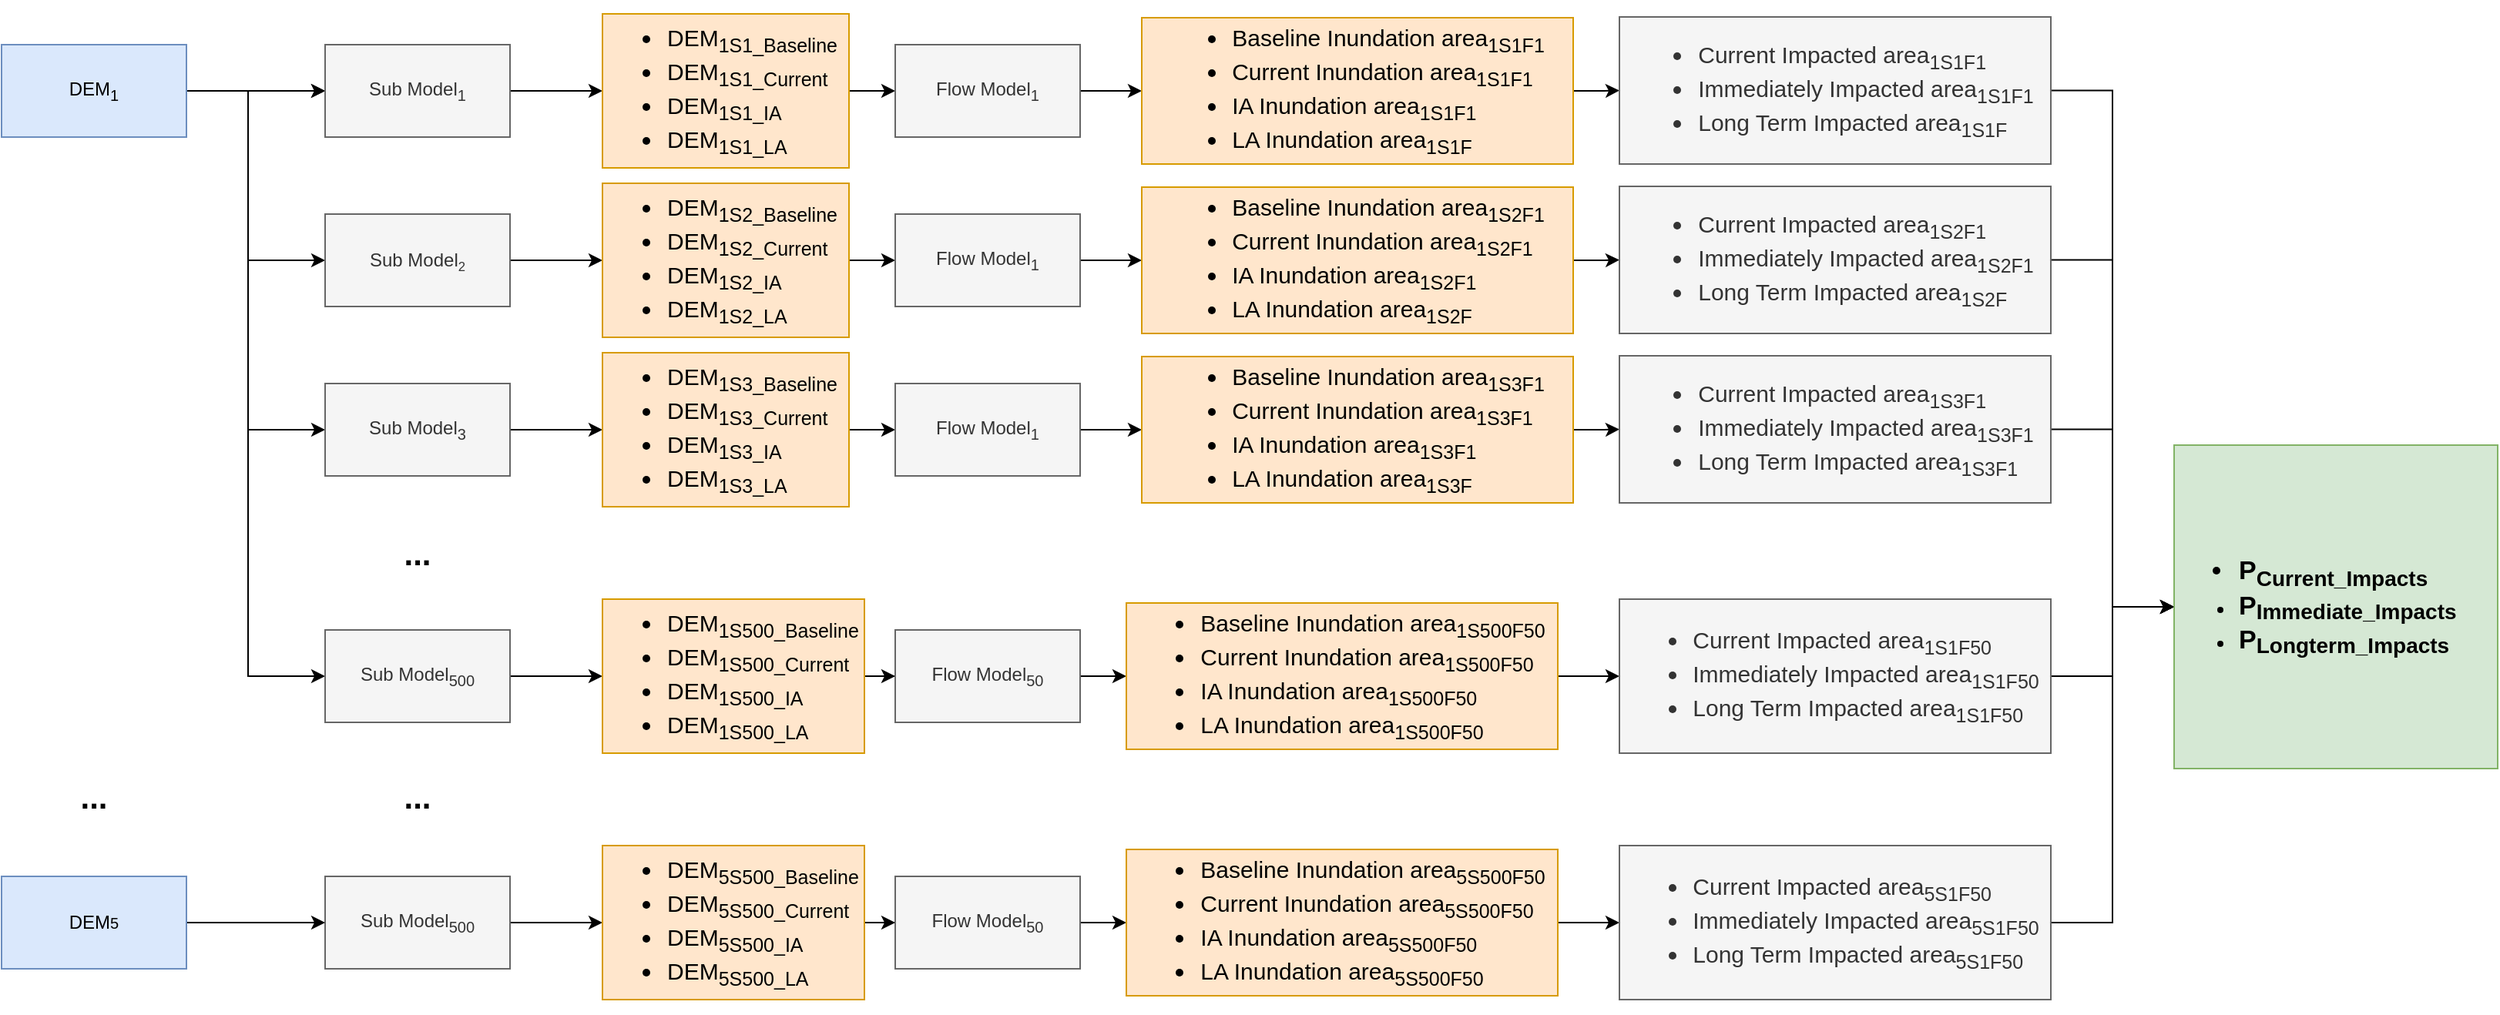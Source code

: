 <mxfile version="22.1.21" type="github">
  <diagram name="Page-1" id="-Qfp89TB7cpaRXaCVrgq">
    <mxGraphModel dx="2963" dy="1629" grid="1" gridSize="10" guides="1" tooltips="1" connect="1" arrows="1" fold="1" page="1" pageScale="1" pageWidth="1654" pageHeight="1169" math="0" shadow="0">
      <root>
        <mxCell id="0" />
        <mxCell id="1" parent="0" />
        <mxCell id="ByYncmj56QXi_yfbcFDC-7" value="" style="edgeStyle=orthogonalEdgeStyle;rounded=0;orthogonalLoop=1;jettySize=auto;html=1;" edge="1" parent="1" source="3YSTLiqjNnNqbeXAGMGi-1" target="ByYncmj56QXi_yfbcFDC-6">
          <mxGeometry relative="1" as="geometry" />
        </mxCell>
        <mxCell id="ByYncmj56QXi_yfbcFDC-8" value="" style="edgeStyle=orthogonalEdgeStyle;rounded=0;orthogonalLoop=1;jettySize=auto;html=1;" edge="1" parent="1" source="3YSTLiqjNnNqbeXAGMGi-1" target="ByYncmj56QXi_yfbcFDC-6">
          <mxGeometry relative="1" as="geometry" />
        </mxCell>
        <mxCell id="ByYncmj56QXi_yfbcFDC-10" value="" style="edgeStyle=orthogonalEdgeStyle;rounded=0;orthogonalLoop=1;jettySize=auto;html=1;entryX=0;entryY=0.5;entryDx=0;entryDy=0;" edge="1" parent="1" source="3YSTLiqjNnNqbeXAGMGi-1" target="ByYncmj56QXi_yfbcFDC-9">
          <mxGeometry relative="1" as="geometry">
            <Array as="points">
              <mxPoint x="190" y="110" />
              <mxPoint x="190" y="220" />
            </Array>
          </mxGeometry>
        </mxCell>
        <mxCell id="ByYncmj56QXi_yfbcFDC-15" style="edgeStyle=orthogonalEdgeStyle;rounded=0;orthogonalLoop=1;jettySize=auto;html=1;entryX=0;entryY=0.5;entryDx=0;entryDy=0;" edge="1" parent="1" source="3YSTLiqjNnNqbeXAGMGi-1" target="ByYncmj56QXi_yfbcFDC-16">
          <mxGeometry relative="1" as="geometry">
            <mxPoint x="230" y="360" as="targetPoint" />
            <Array as="points">
              <mxPoint x="190" y="110" />
              <mxPoint x="190" y="490" />
            </Array>
          </mxGeometry>
        </mxCell>
        <mxCell id="ByYncmj56QXi_yfbcFDC-26" style="edgeStyle=orthogonalEdgeStyle;rounded=0;orthogonalLoop=1;jettySize=auto;html=1;entryX=0;entryY=0.5;entryDx=0;entryDy=0;" edge="1" parent="1" source="3YSTLiqjNnNqbeXAGMGi-1" target="ByYncmj56QXi_yfbcFDC-11">
          <mxGeometry relative="1" as="geometry">
            <Array as="points">
              <mxPoint x="190" y="110" />
              <mxPoint x="190" y="330" />
            </Array>
          </mxGeometry>
        </mxCell>
        <mxCell id="3YSTLiqjNnNqbeXAGMGi-1" value="DEM&lt;sub&gt;1&lt;/sub&gt;" style="rounded=0;whiteSpace=wrap;html=1;fillColor=#dae8fc;strokeColor=#6c8ebf;" parent="1" vertex="1">
          <mxGeometry x="30" y="80" width="120" height="60" as="geometry" />
        </mxCell>
        <mxCell id="ByYncmj56QXi_yfbcFDC-22" style="edgeStyle=orthogonalEdgeStyle;rounded=0;orthogonalLoop=1;jettySize=auto;html=1;entryX=0;entryY=0.5;entryDx=0;entryDy=0;" edge="1" parent="1" source="ByYncmj56QXi_yfbcFDC-6" target="ByYncmj56QXi_yfbcFDC-20">
          <mxGeometry relative="1" as="geometry" />
        </mxCell>
        <mxCell id="ByYncmj56QXi_yfbcFDC-6" value="Sub Model&lt;sub&gt;1&lt;/sub&gt;" style="rounded=0;whiteSpace=wrap;html=1;fillColor=#f5f5f5;strokeColor=#666666;fontColor=#333333;" vertex="1" parent="1">
          <mxGeometry x="240" y="80" width="120" height="60" as="geometry" />
        </mxCell>
        <mxCell id="ByYncmj56QXi_yfbcFDC-28" value="" style="edgeStyle=orthogonalEdgeStyle;rounded=0;orthogonalLoop=1;jettySize=auto;html=1;" edge="1" parent="1" source="ByYncmj56QXi_yfbcFDC-9" target="ByYncmj56QXi_yfbcFDC-23">
          <mxGeometry relative="1" as="geometry" />
        </mxCell>
        <mxCell id="ByYncmj56QXi_yfbcFDC-9" value="Sub Model&lt;span style=&quot;font-size: 10px;&quot;&gt;&lt;sub&gt;2&lt;/sub&gt;&lt;/span&gt;" style="rounded=0;whiteSpace=wrap;html=1;fillColor=#f5f5f5;strokeColor=#666666;fontColor=#333333;" vertex="1" parent="1">
          <mxGeometry x="240" y="190" width="120" height="60" as="geometry" />
        </mxCell>
        <mxCell id="ByYncmj56QXi_yfbcFDC-29" value="" style="edgeStyle=orthogonalEdgeStyle;rounded=0;orthogonalLoop=1;jettySize=auto;html=1;" edge="1" parent="1" source="ByYncmj56QXi_yfbcFDC-11" target="ByYncmj56QXi_yfbcFDC-24">
          <mxGeometry relative="1" as="geometry" />
        </mxCell>
        <mxCell id="ByYncmj56QXi_yfbcFDC-11" value="Sub Model&lt;sub&gt;3&lt;/sub&gt;" style="rounded=0;whiteSpace=wrap;html=1;fillColor=#f5f5f5;strokeColor=#666666;fontColor=#333333;" vertex="1" parent="1">
          <mxGeometry x="240" y="300" width="120" height="60" as="geometry" />
        </mxCell>
        <mxCell id="ByYncmj56QXi_yfbcFDC-30" value="" style="edgeStyle=orthogonalEdgeStyle;rounded=0;orthogonalLoop=1;jettySize=auto;html=1;" edge="1" parent="1" source="ByYncmj56QXi_yfbcFDC-16" target="ByYncmj56QXi_yfbcFDC-27">
          <mxGeometry relative="1" as="geometry" />
        </mxCell>
        <mxCell id="ByYncmj56QXi_yfbcFDC-16" value="Sub Model&lt;sub&gt;500&lt;/sub&gt;" style="rounded=0;whiteSpace=wrap;html=1;fillColor=#f5f5f5;strokeColor=#666666;fontColor=#333333;" vertex="1" parent="1">
          <mxGeometry x="240" y="460" width="120" height="60" as="geometry" />
        </mxCell>
        <mxCell id="ByYncmj56QXi_yfbcFDC-19" value="&lt;font style=&quot;font-size: 21px;&quot;&gt;&lt;b&gt;...&lt;/b&gt;&lt;/font&gt;" style="text;html=1;strokeColor=none;fillColor=none;align=center;verticalAlign=middle;whiteSpace=wrap;rounded=0;" vertex="1" parent="1">
          <mxGeometry x="270" y="380" width="60" height="60" as="geometry" />
        </mxCell>
        <mxCell id="ByYncmj56QXi_yfbcFDC-36" value="" style="edgeStyle=orthogonalEdgeStyle;rounded=0;orthogonalLoop=1;jettySize=auto;html=1;" edge="1" parent="1" source="ByYncmj56QXi_yfbcFDC-20" target="ByYncmj56QXi_yfbcFDC-35">
          <mxGeometry relative="1" as="geometry" />
        </mxCell>
        <mxCell id="ByYncmj56QXi_yfbcFDC-20" value="&lt;ul style=&quot;font-size: 15px;&quot;&gt;&lt;li style=&quot;&quot;&gt;DEM&lt;sub style=&quot;border-color: var(--border-color);&quot;&gt;1S1_Baseline&lt;/sub&gt;&lt;/li&gt;&lt;li style=&quot;border-color: var(--border-color);&quot;&gt;DEM&lt;sub style=&quot;border-color: var(--border-color);&quot;&gt;1S1_Current&lt;/sub&gt;&lt;/li&gt;&lt;li style=&quot;border-color: var(--border-color);&quot;&gt;DEM&lt;sub style=&quot;border-color: var(--border-color);&quot;&gt;1S1_IA&lt;/sub&gt;&lt;/li&gt;&lt;li style=&quot;border-color: var(--border-color);&quot;&gt;DEM&lt;sub style=&quot;border-color: var(--border-color);&quot;&gt;1S1_LA&lt;/sub&gt;&lt;/li&gt;&lt;/ul&gt;" style="rounded=0;whiteSpace=wrap;html=1;align=left;fillColor=#ffe6cc;strokeColor=#d79b00;" vertex="1" parent="1">
          <mxGeometry x="420" y="60" width="160" height="100" as="geometry" />
        </mxCell>
        <mxCell id="ByYncmj56QXi_yfbcFDC-43" style="edgeStyle=orthogonalEdgeStyle;rounded=0;orthogonalLoop=1;jettySize=auto;html=1;entryX=0;entryY=0.5;entryDx=0;entryDy=0;" edge="1" parent="1" source="ByYncmj56QXi_yfbcFDC-23" target="ByYncmj56QXi_yfbcFDC-42">
          <mxGeometry relative="1" as="geometry" />
        </mxCell>
        <mxCell id="ByYncmj56QXi_yfbcFDC-23" value="&lt;ul style=&quot;font-size: 15px;&quot;&gt;&lt;li style=&quot;&quot;&gt;DEM&lt;sub style=&quot;border-color: var(--border-color);&quot;&gt;1S2_Baseline&lt;/sub&gt;&lt;/li&gt;&lt;li style=&quot;border-color: var(--border-color);&quot;&gt;DEM&lt;sub style=&quot;border-color: var(--border-color);&quot;&gt;1S2_Current&lt;/sub&gt;&lt;/li&gt;&lt;li style=&quot;border-color: var(--border-color);&quot;&gt;DEM&lt;sub style=&quot;border-color: var(--border-color);&quot;&gt;1S2_IA&lt;/sub&gt;&lt;/li&gt;&lt;li style=&quot;border-color: var(--border-color);&quot;&gt;DEM&lt;sub style=&quot;border-color: var(--border-color);&quot;&gt;1S2_LA&lt;/sub&gt;&lt;/li&gt;&lt;/ul&gt;" style="rounded=0;whiteSpace=wrap;html=1;align=left;fillColor=#ffe6cc;strokeColor=#d79b00;" vertex="1" parent="1">
          <mxGeometry x="420" y="170" width="160" height="100" as="geometry" />
        </mxCell>
        <mxCell id="ByYncmj56QXi_yfbcFDC-45" style="edgeStyle=orthogonalEdgeStyle;rounded=0;orthogonalLoop=1;jettySize=auto;html=1;" edge="1" parent="1" source="ByYncmj56QXi_yfbcFDC-24" target="ByYncmj56QXi_yfbcFDC-44">
          <mxGeometry relative="1" as="geometry" />
        </mxCell>
        <mxCell id="ByYncmj56QXi_yfbcFDC-24" value="&lt;ul style=&quot;font-size: 15px;&quot;&gt;&lt;li style=&quot;&quot;&gt;DEM&lt;sub style=&quot;border-color: var(--border-color);&quot;&gt;1S3_Baseline&lt;/sub&gt;&lt;/li&gt;&lt;li style=&quot;border-color: var(--border-color);&quot;&gt;DEM&lt;sub style=&quot;border-color: var(--border-color);&quot;&gt;1S3_Current&lt;/sub&gt;&lt;/li&gt;&lt;li style=&quot;border-color: var(--border-color);&quot;&gt;DEM&lt;sub style=&quot;border-color: var(--border-color);&quot;&gt;1S3_IA&lt;/sub&gt;&lt;/li&gt;&lt;li style=&quot;border-color: var(--border-color);&quot;&gt;DEM&lt;sub style=&quot;border-color: var(--border-color);&quot;&gt;1S3_LA&lt;/sub&gt;&lt;/li&gt;&lt;/ul&gt;" style="rounded=0;whiteSpace=wrap;html=1;align=left;fillColor=#ffe6cc;strokeColor=#d79b00;" vertex="1" parent="1">
          <mxGeometry x="420" y="280" width="160" height="100" as="geometry" />
        </mxCell>
        <mxCell id="ByYncmj56QXi_yfbcFDC-47" style="edgeStyle=orthogonalEdgeStyle;rounded=0;orthogonalLoop=1;jettySize=auto;html=1;entryX=0;entryY=0.5;entryDx=0;entryDy=0;" edge="1" parent="1" source="ByYncmj56QXi_yfbcFDC-27" target="ByYncmj56QXi_yfbcFDC-46">
          <mxGeometry relative="1" as="geometry" />
        </mxCell>
        <mxCell id="ByYncmj56QXi_yfbcFDC-27" value="&lt;ul style=&quot;font-size: 15px;&quot;&gt;&lt;li style=&quot;&quot;&gt;DEM&lt;sub style=&quot;border-color: var(--border-color);&quot;&gt;1S500_Baseline&lt;/sub&gt;&lt;/li&gt;&lt;li style=&quot;border-color: var(--border-color);&quot;&gt;DEM&lt;sub style=&quot;border-color: var(--border-color);&quot;&gt;1S500_Current&lt;/sub&gt;&lt;/li&gt;&lt;li style=&quot;border-color: var(--border-color);&quot;&gt;DEM&lt;sub style=&quot;border-color: var(--border-color);&quot;&gt;1S500_IA&lt;/sub&gt;&lt;/li&gt;&lt;li style=&quot;border-color: var(--border-color);&quot;&gt;DEM&lt;sub style=&quot;border-color: var(--border-color);&quot;&gt;1S500_LA&lt;/sub&gt;&lt;/li&gt;&lt;/ul&gt;" style="rounded=0;whiteSpace=wrap;html=1;align=left;fillColor=#ffe6cc;strokeColor=#d79b00;" vertex="1" parent="1">
          <mxGeometry x="420" y="440" width="170" height="100" as="geometry" />
        </mxCell>
        <mxCell id="ByYncmj56QXi_yfbcFDC-53" value="" style="edgeStyle=orthogonalEdgeStyle;rounded=0;orthogonalLoop=1;jettySize=auto;html=1;" edge="1" parent="1" source="ByYncmj56QXi_yfbcFDC-35" target="ByYncmj56QXi_yfbcFDC-52">
          <mxGeometry relative="1" as="geometry" />
        </mxCell>
        <mxCell id="ByYncmj56QXi_yfbcFDC-35" value="Flow Model&lt;sub&gt;1&lt;br&gt;&lt;/sub&gt;" style="whiteSpace=wrap;html=1;align=center;fillColor=#f5f5f5;strokeColor=#666666;rounded=0;fontColor=#333333;" vertex="1" parent="1">
          <mxGeometry x="610" y="80" width="120" height="60" as="geometry" />
        </mxCell>
        <mxCell id="ByYncmj56QXi_yfbcFDC-57" style="edgeStyle=orthogonalEdgeStyle;rounded=0;orthogonalLoop=1;jettySize=auto;html=1;entryX=0;entryY=0.5;entryDx=0;entryDy=0;" edge="1" parent="1" source="ByYncmj56QXi_yfbcFDC-42" target="ByYncmj56QXi_yfbcFDC-54">
          <mxGeometry relative="1" as="geometry" />
        </mxCell>
        <mxCell id="ByYncmj56QXi_yfbcFDC-42" value="Flow Model&lt;sub&gt;1&lt;br&gt;&lt;/sub&gt;" style="whiteSpace=wrap;html=1;align=center;fillColor=#f5f5f5;strokeColor=#666666;rounded=0;fontColor=#333333;" vertex="1" parent="1">
          <mxGeometry x="610" y="190" width="120" height="60" as="geometry" />
        </mxCell>
        <mxCell id="ByYncmj56QXi_yfbcFDC-58" style="edgeStyle=orthogonalEdgeStyle;rounded=0;orthogonalLoop=1;jettySize=auto;html=1;" edge="1" parent="1" source="ByYncmj56QXi_yfbcFDC-44" target="ByYncmj56QXi_yfbcFDC-55">
          <mxGeometry relative="1" as="geometry" />
        </mxCell>
        <mxCell id="ByYncmj56QXi_yfbcFDC-44" value="Flow Model&lt;sub&gt;1&lt;br&gt;&lt;/sub&gt;" style="whiteSpace=wrap;html=1;align=center;fillColor=#f5f5f5;strokeColor=#666666;rounded=0;fontColor=#333333;" vertex="1" parent="1">
          <mxGeometry x="610" y="300" width="120" height="60" as="geometry" />
        </mxCell>
        <mxCell id="ByYncmj56QXi_yfbcFDC-59" style="edgeStyle=orthogonalEdgeStyle;rounded=0;orthogonalLoop=1;jettySize=auto;html=1;entryX=0;entryY=0.5;entryDx=0;entryDy=0;" edge="1" parent="1" source="ByYncmj56QXi_yfbcFDC-46" target="ByYncmj56QXi_yfbcFDC-56">
          <mxGeometry relative="1" as="geometry" />
        </mxCell>
        <mxCell id="ByYncmj56QXi_yfbcFDC-46" value="Flow Model&lt;sub&gt;50&lt;br&gt;&lt;/sub&gt;" style="whiteSpace=wrap;html=1;align=center;fillColor=#f5f5f5;strokeColor=#666666;rounded=0;fontColor=#333333;" vertex="1" parent="1">
          <mxGeometry x="610" y="460" width="120" height="60" as="geometry" />
        </mxCell>
        <mxCell id="ByYncmj56QXi_yfbcFDC-61" value="" style="edgeStyle=orthogonalEdgeStyle;rounded=0;orthogonalLoop=1;jettySize=auto;html=1;" edge="1" parent="1" source="ByYncmj56QXi_yfbcFDC-52" target="ByYncmj56QXi_yfbcFDC-60">
          <mxGeometry relative="1" as="geometry" />
        </mxCell>
        <mxCell id="ByYncmj56QXi_yfbcFDC-52" value="&lt;ul style=&quot;font-size: 15px;&quot;&gt;&lt;li style=&quot;text-align: left;&quot;&gt;Baseline Inundation area&lt;sub&gt;1S1F1&lt;/sub&gt;&lt;/li&gt;&lt;li style=&quot;border-color: var(--border-color); text-align: left;&quot;&gt;Current Inundation area&lt;sub style=&quot;border-color: var(--border-color);&quot;&gt;1S1F1&lt;/sub&gt;&lt;/li&gt;&lt;li style=&quot;border-color: var(--border-color); text-align: left;&quot;&gt;IA Inundation area&lt;sub style=&quot;border-color: var(--border-color);&quot;&gt;1S1F1&lt;/sub&gt;&lt;/li&gt;&lt;li style=&quot;border-color: var(--border-color); text-align: left;&quot;&gt;LA Inundation area&lt;sub style=&quot;border-color: var(--border-color);&quot;&gt;1S1F&lt;br&gt;&lt;/sub&gt;&lt;/li&gt;&lt;/ul&gt;" style="whiteSpace=wrap;html=1;align=center;fillColor=#ffe6cc;strokeColor=#d79b00;rounded=0;" vertex="1" parent="1">
          <mxGeometry x="770" y="62.5" width="280" height="95" as="geometry" />
        </mxCell>
        <mxCell id="ByYncmj56QXi_yfbcFDC-63" value="" style="edgeStyle=orthogonalEdgeStyle;rounded=0;orthogonalLoop=1;jettySize=auto;html=1;" edge="1" parent="1" source="ByYncmj56QXi_yfbcFDC-54" target="ByYncmj56QXi_yfbcFDC-62">
          <mxGeometry relative="1" as="geometry" />
        </mxCell>
        <mxCell id="ByYncmj56QXi_yfbcFDC-54" value="&lt;ul style=&quot;font-size: 15px;&quot;&gt;&lt;li style=&quot;border-color: var(--border-color); text-align: left;&quot;&gt;Baseline Inundation area&lt;sub style=&quot;border-color: var(--border-color);&quot;&gt;1S2F1&lt;/sub&gt;&lt;/li&gt;&lt;li style=&quot;border-color: var(--border-color); text-align: left;&quot;&gt;Current Inundation area&lt;sub style=&quot;border-color: var(--border-color);&quot;&gt;1S2F1&lt;/sub&gt;&lt;/li&gt;&lt;li style=&quot;border-color: var(--border-color); text-align: left;&quot;&gt;IA Inundation area&lt;sub style=&quot;border-color: var(--border-color);&quot;&gt;1S2F1&lt;/sub&gt;&lt;/li&gt;&lt;li style=&quot;border-color: var(--border-color); text-align: left;&quot;&gt;LA Inundation area&lt;sub style=&quot;border-color: var(--border-color);&quot;&gt;1S2F&lt;/sub&gt;&lt;/li&gt;&lt;/ul&gt;" style="whiteSpace=wrap;html=1;align=center;fillColor=#ffe6cc;strokeColor=#d79b00;rounded=0;" vertex="1" parent="1">
          <mxGeometry x="770" y="172.5" width="280" height="95" as="geometry" />
        </mxCell>
        <mxCell id="ByYncmj56QXi_yfbcFDC-65" value="" style="edgeStyle=orthogonalEdgeStyle;rounded=0;orthogonalLoop=1;jettySize=auto;html=1;" edge="1" parent="1" source="ByYncmj56QXi_yfbcFDC-55" target="ByYncmj56QXi_yfbcFDC-64">
          <mxGeometry relative="1" as="geometry" />
        </mxCell>
        <mxCell id="ByYncmj56QXi_yfbcFDC-55" value="&lt;ul style=&quot;font-size: 15px;&quot;&gt;&lt;li style=&quot;border-color: var(--border-color); text-align: left;&quot;&gt;Baseline Inundation area&lt;sub style=&quot;border-color: var(--border-color);&quot;&gt;1S3F1&lt;/sub&gt;&lt;/li&gt;&lt;li style=&quot;border-color: var(--border-color); text-align: left;&quot;&gt;Current Inundation area&lt;sub style=&quot;border-color: var(--border-color);&quot;&gt;1S3F1&lt;/sub&gt;&lt;/li&gt;&lt;li style=&quot;border-color: var(--border-color); text-align: left;&quot;&gt;IA Inundation area&lt;sub style=&quot;border-color: var(--border-color);&quot;&gt;1S3F1&lt;/sub&gt;&lt;/li&gt;&lt;li style=&quot;border-color: var(--border-color); text-align: left;&quot;&gt;LA Inundation area&lt;sub style=&quot;border-color: var(--border-color);&quot;&gt;1S3F&lt;/sub&gt;&lt;/li&gt;&lt;/ul&gt;" style="whiteSpace=wrap;html=1;align=center;fillColor=#ffe6cc;strokeColor=#d79b00;rounded=0;" vertex="1" parent="1">
          <mxGeometry x="770" y="282.5" width="280" height="95" as="geometry" />
        </mxCell>
        <mxCell id="ByYncmj56QXi_yfbcFDC-67" value="" style="edgeStyle=orthogonalEdgeStyle;rounded=0;orthogonalLoop=1;jettySize=auto;html=1;" edge="1" parent="1" source="ByYncmj56QXi_yfbcFDC-56" target="ByYncmj56QXi_yfbcFDC-66">
          <mxGeometry relative="1" as="geometry" />
        </mxCell>
        <mxCell id="ByYncmj56QXi_yfbcFDC-56" value="&lt;ul style=&quot;font-size: 15px;&quot;&gt;&lt;li style=&quot;border-color: var(--border-color); text-align: left;&quot;&gt;Baseline Inundation area&lt;sub style=&quot;border-color: var(--border-color);&quot;&gt;1S500F50&lt;/sub&gt;&lt;/li&gt;&lt;li style=&quot;border-color: var(--border-color); text-align: left;&quot;&gt;Current Inundation area&lt;sub style=&quot;border-color: var(--border-color);&quot;&gt;1S500F50&lt;/sub&gt;&lt;/li&gt;&lt;li style=&quot;border-color: var(--border-color); text-align: left;&quot;&gt;IA Inundation area&lt;sub style=&quot;border-color: var(--border-color);&quot;&gt;1S500F50&lt;/sub&gt;&lt;/li&gt;&lt;li style=&quot;border-color: var(--border-color); text-align: left;&quot;&gt;LA Inundation area&lt;sub style=&quot;border-color: var(--border-color);&quot;&gt;1S500F50&lt;/sub&gt;&lt;/li&gt;&lt;/ul&gt;" style="whiteSpace=wrap;html=1;align=center;fillColor=#ffe6cc;strokeColor=#d79b00;rounded=0;" vertex="1" parent="1">
          <mxGeometry x="760" y="442.5" width="280" height="95" as="geometry" />
        </mxCell>
        <mxCell id="ByYncmj56QXi_yfbcFDC-69" style="edgeStyle=orthogonalEdgeStyle;rounded=0;orthogonalLoop=1;jettySize=auto;html=1;entryX=0;entryY=0.5;entryDx=0;entryDy=0;" edge="1" parent="1" source="ByYncmj56QXi_yfbcFDC-60" target="ByYncmj56QXi_yfbcFDC-68">
          <mxGeometry relative="1" as="geometry" />
        </mxCell>
        <mxCell id="ByYncmj56QXi_yfbcFDC-60" value="&lt;ul style=&quot;border-color: var(--border-color); font-size: 15px;&quot;&gt;&lt;li style=&quot;border-color: var(--border-color); text-align: left;&quot;&gt;Current Impacted area&lt;sub style=&quot;border-color: var(--border-color);&quot;&gt;1S1F1&lt;/sub&gt;&lt;/li&gt;&lt;li style=&quot;border-color: var(--border-color); text-align: left;&quot;&gt;Immediately Impacted area&lt;sub style=&quot;border-color: var(--border-color);&quot;&gt;1S1F1&lt;/sub&gt;&lt;/li&gt;&lt;li style=&quot;text-align: left; border-color: var(--border-color);&quot;&gt;Long Term Impacted area&lt;sub style=&quot;border-color: var(--border-color);&quot;&gt;1S1F&lt;/sub&gt;&lt;/li&gt;&lt;/ul&gt;" style="whiteSpace=wrap;html=1;align=center;fillColor=#f5f5f5;strokeColor=#666666;rounded=0;fontColor=#333333;" vertex="1" parent="1">
          <mxGeometry x="1080" y="62" width="280" height="95.5" as="geometry" />
        </mxCell>
        <mxCell id="ByYncmj56QXi_yfbcFDC-70" style="edgeStyle=orthogonalEdgeStyle;rounded=0;orthogonalLoop=1;jettySize=auto;html=1;entryX=0;entryY=0.5;entryDx=0;entryDy=0;" edge="1" parent="1" source="ByYncmj56QXi_yfbcFDC-62" target="ByYncmj56QXi_yfbcFDC-68">
          <mxGeometry relative="1" as="geometry" />
        </mxCell>
        <mxCell id="ByYncmj56QXi_yfbcFDC-62" value="&lt;ul style=&quot;border-color: var(--border-color); font-size: 15px;&quot;&gt;&lt;li style=&quot;border-color: var(--border-color); text-align: left;&quot;&gt;Current Impacted area&lt;sub style=&quot;border-color: var(--border-color);&quot;&gt;1S2F1&lt;/sub&gt;&lt;/li&gt;&lt;li style=&quot;border-color: var(--border-color); text-align: left;&quot;&gt;Immediately Impacted area&lt;sub style=&quot;border-color: var(--border-color);&quot;&gt;1S2F1&lt;/sub&gt;&lt;/li&gt;&lt;li style=&quot;text-align: left; border-color: var(--border-color);&quot;&gt;Long Term Impacted area&lt;sub style=&quot;border-color: var(--border-color);&quot;&gt;1S2F&lt;/sub&gt;&lt;/li&gt;&lt;/ul&gt;" style="whiteSpace=wrap;html=1;align=center;fillColor=#f5f5f5;strokeColor=#666666;rounded=0;fontColor=#333333;" vertex="1" parent="1">
          <mxGeometry x="1080" y="172" width="280" height="95.5" as="geometry" />
        </mxCell>
        <mxCell id="ByYncmj56QXi_yfbcFDC-71" style="edgeStyle=orthogonalEdgeStyle;rounded=0;orthogonalLoop=1;jettySize=auto;html=1;" edge="1" parent="1" source="ByYncmj56QXi_yfbcFDC-64" target="ByYncmj56QXi_yfbcFDC-68">
          <mxGeometry relative="1" as="geometry" />
        </mxCell>
        <mxCell id="ByYncmj56QXi_yfbcFDC-64" value="&lt;ul style=&quot;border-color: var(--border-color); font-size: 15px;&quot;&gt;&lt;li style=&quot;border-color: var(--border-color); text-align: left;&quot;&gt;Current Impacted area&lt;sub style=&quot;border-color: var(--border-color);&quot;&gt;1S3F1&lt;/sub&gt;&lt;/li&gt;&lt;li style=&quot;border-color: var(--border-color); text-align: left;&quot;&gt;Immediately Impacted area&lt;sub style=&quot;border-color: var(--border-color);&quot;&gt;1S3F1&lt;/sub&gt;&lt;/li&gt;&lt;li style=&quot;text-align: left; border-color: var(--border-color);&quot;&gt;Long Term Impacted area&lt;sub style=&quot;border-color: var(--border-color);&quot;&gt;1S3F1&lt;/sub&gt;&lt;/li&gt;&lt;/ul&gt;" style="whiteSpace=wrap;html=1;align=center;fillColor=#f5f5f5;strokeColor=#666666;rounded=0;fontColor=#333333;" vertex="1" parent="1">
          <mxGeometry x="1080" y="282" width="280" height="95.5" as="geometry" />
        </mxCell>
        <mxCell id="ByYncmj56QXi_yfbcFDC-72" style="edgeStyle=orthogonalEdgeStyle;rounded=0;orthogonalLoop=1;jettySize=auto;html=1;entryX=0;entryY=0.5;entryDx=0;entryDy=0;" edge="1" parent="1" source="ByYncmj56QXi_yfbcFDC-66" target="ByYncmj56QXi_yfbcFDC-68">
          <mxGeometry relative="1" as="geometry">
            <mxPoint x="1430" y="300" as="targetPoint" />
          </mxGeometry>
        </mxCell>
        <mxCell id="ByYncmj56QXi_yfbcFDC-66" value="&lt;ul style=&quot;border-color: var(--border-color); font-size: 15px;&quot;&gt;&lt;li style=&quot;border-color: var(--border-color); text-align: left;&quot;&gt;Current Impacted area&lt;sub style=&quot;border-color: var(--border-color);&quot;&gt;1S1F50&lt;/sub&gt;&lt;/li&gt;&lt;li style=&quot;border-color: var(--border-color); text-align: left;&quot;&gt;Immediately Impacted area&lt;sub style=&quot;border-color: var(--border-color);&quot;&gt;1S1F50&lt;/sub&gt;&lt;/li&gt;&lt;li style=&quot;text-align: left; border-color: var(--border-color);&quot;&gt;Long Term Impacted area&lt;sub style=&quot;border-color: var(--border-color);&quot;&gt;1S1F50&lt;/sub&gt;&lt;/li&gt;&lt;/ul&gt;" style="whiteSpace=wrap;html=1;align=center;fillColor=#f5f5f5;strokeColor=#666666;rounded=0;fontColor=#333333;" vertex="1" parent="1">
          <mxGeometry x="1080" y="440" width="280" height="100" as="geometry" />
        </mxCell>
        <mxCell id="ByYncmj56QXi_yfbcFDC-68" value="&lt;ul style=&quot;&quot;&gt;&lt;li style=&quot;font-size: 17px;&quot;&gt;&lt;b&gt;P&lt;/b&gt;&lt;sub style=&quot;font-size: 14px;&quot;&gt;&lt;b style=&quot;&quot;&gt;C&lt;span style=&quot;&quot;&gt;urrent_Impacts&lt;/span&gt;&lt;/b&gt;&lt;/sub&gt;&lt;/li&gt;&lt;li style=&quot;border-color: var(--border-color);&quot;&gt;&lt;b style=&quot;border-color: var(--border-color);&quot;&gt;&lt;span style=&quot;font-size: 17px;&quot;&gt;P&lt;/span&gt;&lt;sub style=&quot;border-color: var(--border-color);&quot;&gt;&lt;font style=&quot;font-size: 14px;&quot;&gt;Immediate_Impacts&lt;/font&gt;&lt;/sub&gt;&lt;/b&gt;&lt;/li&gt;&lt;li style=&quot;border-color: var(--border-color);&quot;&gt;&lt;b style=&quot;border-color: var(--border-color);&quot;&gt;&lt;span style=&quot;font-size: 17px;&quot;&gt;P&lt;/span&gt;&lt;sub style=&quot;border-color: var(--border-color);&quot;&gt;&lt;font style=&quot;font-size: 14px;&quot;&gt;Longterm_Impacts&lt;/font&gt;&lt;/sub&gt;&lt;/b&gt;&lt;/li&gt;&lt;/ul&gt;" style="whiteSpace=wrap;html=1;aspect=fixed;align=left;fillColor=#d5e8d4;strokeColor=#82b366;" vertex="1" parent="1">
          <mxGeometry x="1440" y="340" width="210" height="210" as="geometry" />
        </mxCell>
        <mxCell id="ByYncmj56QXi_yfbcFDC-75" value="&lt;font style=&quot;font-size: 21px;&quot;&gt;&lt;b&gt;...&lt;/b&gt;&lt;/font&gt;" style="text;html=1;strokeColor=none;fillColor=none;align=center;verticalAlign=middle;whiteSpace=wrap;rounded=0;" vertex="1" parent="1">
          <mxGeometry x="270" y="537.5" width="60" height="60" as="geometry" />
        </mxCell>
        <mxCell id="ByYncmj56QXi_yfbcFDC-76" value="" style="edgeStyle=orthogonalEdgeStyle;rounded=0;orthogonalLoop=1;jettySize=auto;html=1;" edge="1" parent="1" source="ByYncmj56QXi_yfbcFDC-77" target="ByYncmj56QXi_yfbcFDC-79">
          <mxGeometry relative="1" as="geometry" />
        </mxCell>
        <mxCell id="ByYncmj56QXi_yfbcFDC-77" value="Sub Model&lt;sub&gt;500&lt;/sub&gt;" style="rounded=0;whiteSpace=wrap;html=1;fillColor=#f5f5f5;strokeColor=#666666;fontColor=#333333;" vertex="1" parent="1">
          <mxGeometry x="240" y="620" width="120" height="60" as="geometry" />
        </mxCell>
        <mxCell id="ByYncmj56QXi_yfbcFDC-78" style="edgeStyle=orthogonalEdgeStyle;rounded=0;orthogonalLoop=1;jettySize=auto;html=1;entryX=0;entryY=0.5;entryDx=0;entryDy=0;" edge="1" parent="1" source="ByYncmj56QXi_yfbcFDC-79" target="ByYncmj56QXi_yfbcFDC-81">
          <mxGeometry relative="1" as="geometry" />
        </mxCell>
        <mxCell id="ByYncmj56QXi_yfbcFDC-79" value="&lt;ul style=&quot;font-size: 15px;&quot;&gt;&lt;li style=&quot;&quot;&gt;DEM&lt;sub style=&quot;border-color: var(--border-color);&quot;&gt;5S500_Baseline&lt;/sub&gt;&lt;/li&gt;&lt;li style=&quot;border-color: var(--border-color);&quot;&gt;DEM&lt;sub style=&quot;border-color: var(--border-color);&quot;&gt;5S500_Current&lt;/sub&gt;&lt;/li&gt;&lt;li style=&quot;border-color: var(--border-color);&quot;&gt;DEM&lt;sub style=&quot;border-color: var(--border-color);&quot;&gt;5S500_IA&lt;/sub&gt;&lt;/li&gt;&lt;li style=&quot;border-color: var(--border-color);&quot;&gt;DEM&lt;sub style=&quot;border-color: var(--border-color);&quot;&gt;5S500_LA&lt;/sub&gt;&lt;/li&gt;&lt;/ul&gt;" style="rounded=0;whiteSpace=wrap;html=1;align=left;fillColor=#ffe6cc;strokeColor=#d79b00;" vertex="1" parent="1">
          <mxGeometry x="420" y="600" width="170" height="100" as="geometry" />
        </mxCell>
        <mxCell id="ByYncmj56QXi_yfbcFDC-80" style="edgeStyle=orthogonalEdgeStyle;rounded=0;orthogonalLoop=1;jettySize=auto;html=1;entryX=0;entryY=0.5;entryDx=0;entryDy=0;" edge="1" parent="1" source="ByYncmj56QXi_yfbcFDC-81" target="ByYncmj56QXi_yfbcFDC-83">
          <mxGeometry relative="1" as="geometry" />
        </mxCell>
        <mxCell id="ByYncmj56QXi_yfbcFDC-81" value="Flow Model&lt;sub&gt;50&lt;br&gt;&lt;/sub&gt;" style="whiteSpace=wrap;html=1;align=center;fillColor=#f5f5f5;strokeColor=#666666;rounded=0;fontColor=#333333;" vertex="1" parent="1">
          <mxGeometry x="610" y="620" width="120" height="60" as="geometry" />
        </mxCell>
        <mxCell id="ByYncmj56QXi_yfbcFDC-82" value="" style="edgeStyle=orthogonalEdgeStyle;rounded=0;orthogonalLoop=1;jettySize=auto;html=1;" edge="1" parent="1" source="ByYncmj56QXi_yfbcFDC-83" target="ByYncmj56QXi_yfbcFDC-84">
          <mxGeometry relative="1" as="geometry" />
        </mxCell>
        <mxCell id="ByYncmj56QXi_yfbcFDC-83" value="&lt;ul style=&quot;font-size: 15px;&quot;&gt;&lt;li style=&quot;border-color: var(--border-color); text-align: left;&quot;&gt;Baseline Inundation area&lt;sub style=&quot;border-color: var(--border-color);&quot;&gt;5S500F50&lt;/sub&gt;&lt;/li&gt;&lt;li style=&quot;border-color: var(--border-color); text-align: left;&quot;&gt;Current Inundation area&lt;sub style=&quot;border-color: var(--border-color);&quot;&gt;5S500F50&lt;/sub&gt;&lt;/li&gt;&lt;li style=&quot;border-color: var(--border-color); text-align: left;&quot;&gt;IA Inundation area&lt;sub style=&quot;border-color: var(--border-color);&quot;&gt;5S500F50&lt;/sub&gt;&lt;/li&gt;&lt;li style=&quot;border-color: var(--border-color); text-align: left;&quot;&gt;LA Inundation area&lt;sub style=&quot;border-color: var(--border-color);&quot;&gt;5S500F50&lt;/sub&gt;&lt;/li&gt;&lt;/ul&gt;" style="whiteSpace=wrap;html=1;align=center;fillColor=#ffe6cc;strokeColor=#d79b00;rounded=0;" vertex="1" parent="1">
          <mxGeometry x="760" y="602.5" width="280" height="95" as="geometry" />
        </mxCell>
        <mxCell id="ByYncmj56QXi_yfbcFDC-88" style="edgeStyle=orthogonalEdgeStyle;rounded=0;orthogonalLoop=1;jettySize=auto;html=1;entryX=0;entryY=0.5;entryDx=0;entryDy=0;" edge="1" parent="1" source="ByYncmj56QXi_yfbcFDC-84" target="ByYncmj56QXi_yfbcFDC-68">
          <mxGeometry relative="1" as="geometry" />
        </mxCell>
        <mxCell id="ByYncmj56QXi_yfbcFDC-84" value="&lt;ul style=&quot;border-color: var(--border-color); font-size: 15px;&quot;&gt;&lt;li style=&quot;border-color: var(--border-color); text-align: left;&quot;&gt;Current Impacted area&lt;sub style=&quot;border-color: var(--border-color);&quot;&gt;5S1F50&lt;/sub&gt;&lt;/li&gt;&lt;li style=&quot;border-color: var(--border-color); text-align: left;&quot;&gt;Immediately Impacted area&lt;sub style=&quot;border-color: var(--border-color);&quot;&gt;5S1F50&lt;/sub&gt;&lt;/li&gt;&lt;li style=&quot;text-align: left; border-color: var(--border-color);&quot;&gt;Long Term Impacted area&lt;sub style=&quot;border-color: var(--border-color);&quot;&gt;5S1F50&lt;/sub&gt;&lt;/li&gt;&lt;/ul&gt;" style="whiteSpace=wrap;html=1;align=center;fillColor=#f5f5f5;strokeColor=#666666;rounded=0;fontColor=#333333;" vertex="1" parent="1">
          <mxGeometry x="1080" y="600" width="280" height="100" as="geometry" />
        </mxCell>
        <mxCell id="ByYncmj56QXi_yfbcFDC-87" style="edgeStyle=orthogonalEdgeStyle;rounded=0;orthogonalLoop=1;jettySize=auto;html=1;entryX=0;entryY=0.5;entryDx=0;entryDy=0;" edge="1" parent="1" source="ByYncmj56QXi_yfbcFDC-85" target="ByYncmj56QXi_yfbcFDC-77">
          <mxGeometry relative="1" as="geometry" />
        </mxCell>
        <mxCell id="ByYncmj56QXi_yfbcFDC-85" value="DEM&lt;span style=&quot;font-size: 10px;&quot;&gt;5&lt;/span&gt;" style="rounded=0;whiteSpace=wrap;html=1;fillColor=#dae8fc;strokeColor=#6c8ebf;" vertex="1" parent="1">
          <mxGeometry x="30" y="620" width="120" height="60" as="geometry" />
        </mxCell>
        <mxCell id="ByYncmj56QXi_yfbcFDC-86" value="&lt;font style=&quot;font-size: 21px;&quot;&gt;&lt;b&gt;...&lt;/b&gt;&lt;/font&gt;" style="text;html=1;strokeColor=none;fillColor=none;align=center;verticalAlign=middle;whiteSpace=wrap;rounded=0;" vertex="1" parent="1">
          <mxGeometry x="60" y="537.5" width="60" height="60" as="geometry" />
        </mxCell>
      </root>
    </mxGraphModel>
  </diagram>
</mxfile>

